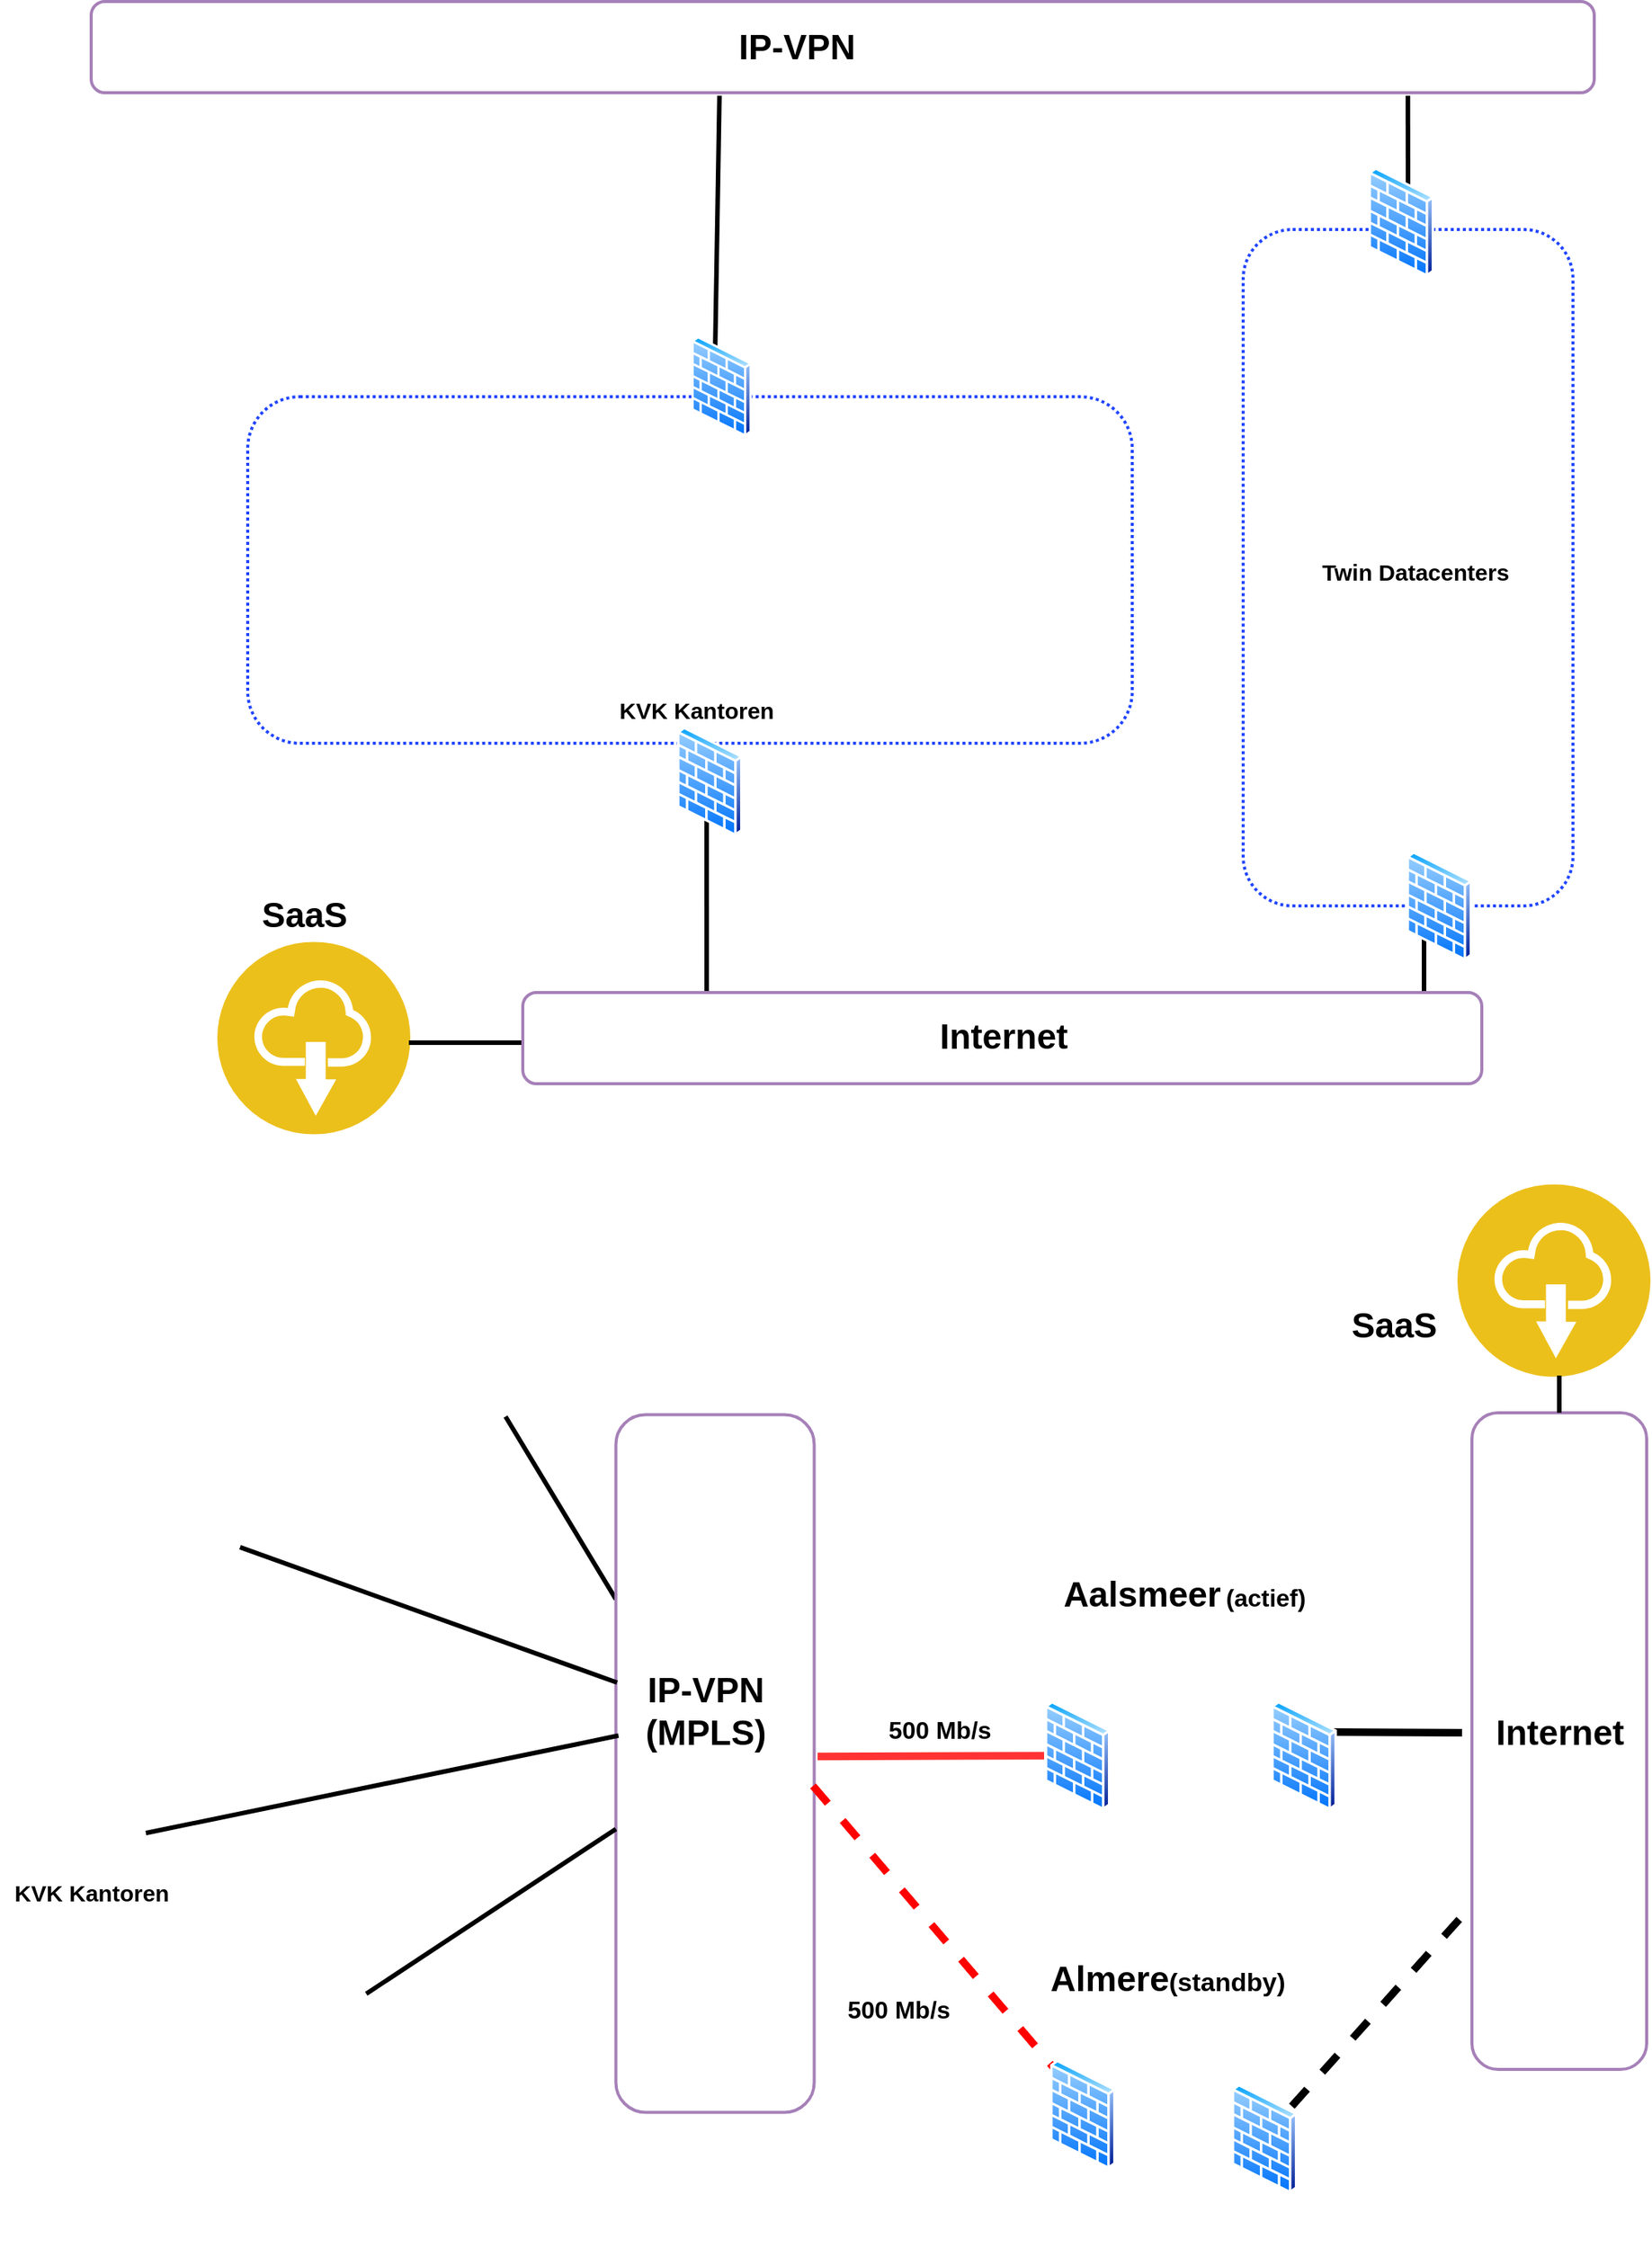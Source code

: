 <mxfile version="20.6.2" type="github">
  <diagram id="3hA0JPDEhd9gc4Itpv3c" name="Pagina-1">
    <mxGraphModel dx="2426" dy="1252" grid="0" gridSize="10" guides="1" tooltips="1" connect="1" arrows="1" fold="1" page="1" pageScale="1" pageWidth="1169" pageHeight="827" math="0" shadow="0">
      <root>
        <mxCell id="0" />
        <mxCell id="1" parent="0" />
        <mxCell id="vR5ajId_hpdWkppUzHqL-19" style="rounded=0;orthogonalLoop=1;jettySize=auto;html=1;exitX=0.418;exitY=1.033;exitDx=0;exitDy=0;fontSize=15;endArrow=none;endFill=0;strokeWidth=3;shadow=0;sketch=0;exitPerimeter=0;" parent="1" source="vR5ajId_hpdWkppUzHqL-29" edge="1">
          <mxGeometry relative="1" as="geometry">
            <mxPoint x="168" y="311.75" as="sourcePoint" />
            <mxPoint x="507" y="328" as="targetPoint" />
          </mxGeometry>
        </mxCell>
        <mxCell id="vR5ajId_hpdWkppUzHqL-31" value="" style="whiteSpace=wrap;html=1;dashed=1;dashPattern=1 1;rounded=1;glass=0;strokeColor=#2146FF;strokeWidth=2;shadow=0;sketch=0;" parent="1" vertex="1">
          <mxGeometry x="200" y="325" width="582" height="228" as="geometry" />
        </mxCell>
        <mxCell id="vR5ajId_hpdWkppUzHqL-13" value="" style="whiteSpace=wrap;html=1;dashed=1;dashPattern=1 1;rounded=1;glass=0;strokeColor=#2146FF;strokeWidth=2;shadow=0;sketch=0;" parent="1" vertex="1">
          <mxGeometry x="855" y="215" width="217" height="445" as="geometry" />
        </mxCell>
        <mxCell id="vR5ajId_hpdWkppUzHqL-5" value="" style="shape=image;html=1;verticalAlign=top;verticalLabelPosition=bottom;labelBackgroundColor=#ffffff;imageAspect=0;aspect=fixed;image=https://cdn4.iconfinder.com/data/icons/travello-basic-ui-1/64/Home-128.png" parent="1" vertex="1">
          <mxGeometry x="532" y="348" width="100" height="100" as="geometry" />
        </mxCell>
        <mxCell id="vR5ajId_hpdWkppUzHqL-9" value="" style="shape=image;html=1;verticalAlign=top;verticalLabelPosition=bottom;labelBackgroundColor=#ffffff;imageAspect=0;aspect=fixed;image=https://cdn4.iconfinder.com/data/icons/ios-web-user-interface-multi-circle-flat-vol-4/512/Building_business_company_house_home_real_estate_state-128.png" parent="1" vertex="1">
          <mxGeometry x="382" y="348" width="128" height="128" as="geometry" />
        </mxCell>
        <mxCell id="vR5ajId_hpdWkppUzHqL-11" value="" style="shape=image;html=1;verticalAlign=top;verticalLabelPosition=bottom;labelBackgroundColor=#ffffff;imageAspect=0;aspect=fixed;image=https://cdn1.iconfinder.com/data/icons/2-building-line-filled/614/Police_Station-128.png" parent="1" vertex="1">
          <mxGeometry x="879" y="244" width="181" height="181" as="geometry" />
        </mxCell>
        <mxCell id="vR5ajId_hpdWkppUzHqL-12" value="" style="shape=image;html=1;verticalAlign=top;verticalLabelPosition=bottom;labelBackgroundColor=#ffffff;imageAspect=0;aspect=fixed;image=https://cdn1.iconfinder.com/data/icons/2-building-line-filled/614/Police_Station-128.png" parent="1" vertex="1">
          <mxGeometry x="882" y="461" width="181" height="181" as="geometry" />
        </mxCell>
        <mxCell id="vR5ajId_hpdWkppUzHqL-14" value="&lt;font style=&quot;font-size: 15px;&quot;&gt;&lt;b&gt;Twin&amp;nbsp;&lt;/b&gt;&lt;/font&gt;&lt;span style=&quot;font-size: 15px;&quot;&gt;&lt;b&gt;Datacenters&lt;/b&gt;&lt;/span&gt;" style="text;html=1;resizable=0;autosize=1;align=center;verticalAlign=middle;points=[];fillColor=none;strokeColor=none;rounded=0;shadow=0;glass=0;dashed=1;dashPattern=1 1;sketch=0;" parent="1" vertex="1">
          <mxGeometry x="897" y="425" width="141" height="30" as="geometry" />
        </mxCell>
        <mxCell id="vR5ajId_hpdWkppUzHqL-15" value="&lt;span style=&quot;font-size: 15px;&quot;&gt;&lt;b&gt;KVK Kantoren&lt;/b&gt;&lt;/span&gt;" style="text;html=1;resizable=0;autosize=1;align=center;verticalAlign=middle;points=[];fillColor=none;strokeColor=none;rounded=0;shadow=0;glass=0;dashed=1;dashPattern=1 1;sketch=0;" parent="1" vertex="1">
          <mxGeometry x="435" y="516" width="120" height="30" as="geometry" />
        </mxCell>
        <mxCell id="vR5ajId_hpdWkppUzHqL-24" style="edgeStyle=none;rounded=0;orthogonalLoop=1;jettySize=auto;html=1;exitX=0.876;exitY=1.033;exitDx=0;exitDy=0;entryX=0.5;entryY=0;entryDx=0;entryDy=0;fontSize=15;endArrow=none;endFill=0;strokeWidth=3;shadow=0;sketch=0;startArrow=none;exitPerimeter=0;" parent="1" edge="1">
          <mxGeometry relative="1" as="geometry">
            <mxPoint x="963.364" y="126.98" as="sourcePoint" />
            <mxPoint x="963.5" y="215" as="targetPoint" />
          </mxGeometry>
        </mxCell>
        <mxCell id="vR5ajId_hpdWkppUzHqL-7" value="" style="shape=image;html=1;verticalAlign=top;verticalLabelPosition=bottom;labelBackgroundColor=#ffffff;imageAspect=0;aspect=fixed;image=https://cdn4.iconfinder.com/data/icons/universal-7/614/20_-_Home-128.png" parent="1" vertex="1">
          <mxGeometry x="653" y="337" width="128" height="128" as="geometry" />
        </mxCell>
        <mxCell id="vR5ajId_hpdWkppUzHqL-1" value="" style="shape=image;html=1;verticalAlign=top;verticalLabelPosition=bottom;labelBackgroundColor=#ffffff;imageAspect=0;aspect=fixed;image=https://cdn1.iconfinder.com/data/icons/unicons-line-vol-1/24/building-128.png" parent="1" vertex="1">
          <mxGeometry x="224" y="346" width="128" height="128" as="geometry" />
        </mxCell>
        <mxCell id="vR5ajId_hpdWkppUzHqL-29" value="" style="whiteSpace=wrap;html=1;rounded=1;shadow=0;glass=0;sketch=0;fontSize=15;strokeColor=#A680B8;strokeWidth=2;" parent="1" vertex="1">
          <mxGeometry x="97" y="65" width="989" height="60" as="geometry" />
        </mxCell>
        <mxCell id="vR5ajId_hpdWkppUzHqL-30" value="" style="whiteSpace=wrap;html=1;rounded=1;shadow=0;glass=0;sketch=0;fontSize=15;strokeColor=#A680B8;strokeWidth=2;" parent="1" vertex="1">
          <mxGeometry x="381" y="717" width="631" height="60" as="geometry" />
        </mxCell>
        <mxCell id="vR5ajId_hpdWkppUzHqL-23" value="&lt;b style=&quot;&quot;&gt;&lt;font style=&quot;font-size: 23px;&quot;&gt;IP-VPN&lt;/font&gt;&lt;/b&gt;" style="text;html=1;resizable=0;autosize=1;align=center;verticalAlign=middle;points=[];fillColor=none;strokeColor=none;rounded=0;shadow=0;glass=0;dashed=1;dashPattern=1 1;sketch=0;" parent="1" vertex="1">
          <mxGeometry x="513" y="75" width="95" height="40" as="geometry" />
        </mxCell>
        <mxCell id="vR5ajId_hpdWkppUzHqL-32" style="rounded=0;orthogonalLoop=1;jettySize=auto;html=1;exitX=0.558;exitY=1.3;exitDx=0;exitDy=0;fontSize=15;endArrow=none;endFill=0;strokeWidth=3;shadow=0;sketch=0;exitPerimeter=0;" parent="1" source="vR5ajId_hpdWkppUzHqL-15" edge="1">
          <mxGeometry relative="1" as="geometry">
            <mxPoint x="527.237" y="583" as="sourcePoint" />
            <mxPoint x="502" y="716" as="targetPoint" />
          </mxGeometry>
        </mxCell>
        <mxCell id="vR5ajId_hpdWkppUzHqL-33" style="edgeStyle=none;rounded=0;orthogonalLoop=1;jettySize=auto;html=1;exitX=0.876;exitY=1.033;exitDx=0;exitDy=0;fontSize=15;endArrow=none;endFill=0;strokeWidth=3;shadow=0;sketch=0;startArrow=none;exitPerimeter=0;" parent="1" edge="1">
          <mxGeometry relative="1" as="geometry">
            <mxPoint x="974.004" y="660" as="sourcePoint" />
            <mxPoint x="974" y="716" as="targetPoint" />
          </mxGeometry>
        </mxCell>
        <mxCell id="vR5ajId_hpdWkppUzHqL-34" value="&lt;span style=&quot;font-size: 23px;&quot;&gt;&lt;b&gt;Internet&lt;/b&gt;&lt;/span&gt;" style="text;html=1;resizable=0;autosize=1;align=center;verticalAlign=middle;points=[];fillColor=none;strokeColor=none;rounded=0;shadow=0;glass=0;dashed=1;dashPattern=1 1;sketch=0;" parent="1" vertex="1">
          <mxGeometry x="646" y="726" width="102" height="40" as="geometry" />
        </mxCell>
        <mxCell id="vSffPIsU94AIsLdu5wni-1" style="rounded=0;orthogonalLoop=1;jettySize=auto;html=1;fontSize=15;endArrow=none;endFill=0;strokeWidth=3;shadow=0;sketch=0;" edge="1" parent="1" source="vSffPIsU94AIsLdu5wni-11" target="vSffPIsU94AIsLdu5wni-13">
          <mxGeometry relative="1" as="geometry">
            <mxPoint x="846" y="857" as="sourcePoint" />
            <mxPoint x="855" y="1032" as="targetPoint" />
          </mxGeometry>
        </mxCell>
        <mxCell id="vSffPIsU94AIsLdu5wni-10" style="edgeStyle=none;rounded=0;orthogonalLoop=1;jettySize=auto;html=1;exitX=0.49;exitY=-0.017;exitDx=0;exitDy=0;entryX=0;entryY=0.586;entryDx=0;entryDy=0;fontSize=15;endArrow=none;endFill=0;strokeWidth=5;shadow=0;sketch=0;startArrow=none;exitPerimeter=0;entryPerimeter=0;strokeColor=#FF3333;" edge="1" parent="1" source="vSffPIsU94AIsLdu5wni-13" target="vSffPIsU94AIsLdu5wni-6">
          <mxGeometry relative="1" as="geometry">
            <mxPoint x="642.004" y="1134" as="sourcePoint" />
            <mxPoint x="705" y="1219" as="targetPoint" />
          </mxGeometry>
        </mxCell>
        <mxCell id="vSffPIsU94AIsLdu5wni-13" value="" style="whiteSpace=wrap;html=1;rounded=1;shadow=0;glass=0;sketch=0;fontSize=15;strokeColor=#A680B8;strokeWidth=2;rotation=90;" vertex="1" parent="1">
          <mxGeometry x="278" y="1159" width="459" height="130.5" as="geometry" />
        </mxCell>
        <mxCell id="vSffPIsU94AIsLdu5wni-14" value="" style="whiteSpace=wrap;html=1;rounded=1;shadow=0;glass=0;sketch=0;fontSize=15;strokeColor=#A680B8;strokeWidth=2;rotation=90;" vertex="1" parent="1">
          <mxGeometry x="847" y="1152" width="432" height="115" as="geometry" />
        </mxCell>
        <mxCell id="vSffPIsU94AIsLdu5wni-15" value="&lt;div&gt;&lt;b style=&quot;&quot;&gt;&lt;font style=&quot;font-size: 23px;&quot;&gt;IP-VPN&lt;/font&gt;&lt;/b&gt;&lt;/div&gt;&lt;div&gt;&lt;b style=&quot;&quot;&gt;&lt;font style=&quot;font-size: 23px;&quot;&gt;(MPLS)&lt;br&gt;&lt;/font&gt;&lt;/b&gt;&lt;/div&gt;" style="text;html=1;resizable=0;autosize=1;align=center;verticalAlign=middle;points=[];fillColor=none;strokeColor=none;rounded=0;shadow=0;glass=0;dashed=1;dashPattern=1 1;sketch=0;" vertex="1" parent="1">
          <mxGeometry x="452" y="1156" width="97" height="67" as="geometry" />
        </mxCell>
        <mxCell id="vSffPIsU94AIsLdu5wni-17" style="edgeStyle=none;rounded=0;orthogonalLoop=1;jettySize=auto;html=1;exitX=1;exitY=0.5;exitDx=0;exitDy=0;fontSize=15;endArrow=none;endFill=0;strokeWidth=5;shadow=0;sketch=0;startArrow=none;fillColor=#f8cecc;strokeColor=#000000;" edge="1" parent="1" source="vSffPIsU94AIsLdu5wni-6">
          <mxGeometry relative="1" as="geometry">
            <mxPoint x="935.004" y="1468" as="sourcePoint" />
            <mxPoint x="999" y="1204" as="targetPoint" />
          </mxGeometry>
        </mxCell>
        <mxCell id="vSffPIsU94AIsLdu5wni-18" value="&lt;span style=&quot;font-size: 23px;&quot;&gt;&lt;b&gt;Internet&lt;/b&gt;&lt;/span&gt;" style="text;html=1;resizable=0;autosize=1;align=center;verticalAlign=middle;points=[];fillColor=none;strokeColor=none;rounded=0;shadow=0;glass=0;dashed=1;dashPattern=1 1;sketch=0;" vertex="1" parent="1">
          <mxGeometry x="1012" y="1183.5" width="102" height="40" as="geometry" />
        </mxCell>
        <mxCell id="vSffPIsU94AIsLdu5wni-4" value="" style="shape=image;html=1;verticalAlign=top;verticalLabelPosition=bottom;labelBackgroundColor=#ffffff;imageAspect=0;aspect=fixed;image=https://cdn4.iconfinder.com/data/icons/travello-basic-ui-1/64/Home-128.png" vertex="1" parent="1">
          <mxGeometry x="43" y="1169" width="100" height="100" as="geometry" />
        </mxCell>
        <mxCell id="vSffPIsU94AIsLdu5wni-5" value="" style="shape=image;html=1;verticalAlign=top;verticalLabelPosition=bottom;labelBackgroundColor=#ffffff;imageAspect=0;aspect=fixed;image=https://cdn4.iconfinder.com/data/icons/ios-web-user-interface-multi-circle-flat-vol-4/512/Building_business_company_house_home_real_estate_state-128.png" vertex="1" parent="1">
          <mxGeometry x="150" y="1354" width="128" height="128" as="geometry" />
        </mxCell>
        <mxCell id="vSffPIsU94AIsLdu5wni-9" value="&lt;span style=&quot;font-size: 15px;&quot;&gt;&lt;b&gt;KVK Kantoren&lt;/b&gt;&lt;/span&gt;" style="text;html=1;resizable=0;autosize=1;align=center;verticalAlign=middle;points=[];fillColor=none;strokeColor=none;rounded=0;shadow=0;glass=0;dashed=1;dashPattern=1 1;sketch=0;" vertex="1" parent="1">
          <mxGeometry x="37" y="1294" width="120" height="30" as="geometry" />
        </mxCell>
        <mxCell id="vSffPIsU94AIsLdu5wni-11" value="" style="shape=image;html=1;verticalAlign=top;verticalLabelPosition=bottom;labelBackgroundColor=#ffffff;imageAspect=0;aspect=fixed;image=https://cdn4.iconfinder.com/data/icons/universal-7/614/20_-_Home-128.png" vertex="1" parent="1">
          <mxGeometry x="267" y="868" width="128" height="128" as="geometry" />
        </mxCell>
        <mxCell id="vSffPIsU94AIsLdu5wni-12" value="" style="shape=image;html=1;verticalAlign=top;verticalLabelPosition=bottom;labelBackgroundColor=#ffffff;imageAspect=0;aspect=fixed;image=https://cdn1.iconfinder.com/data/icons/unicons-line-vol-1/24/building-128.png" vertex="1" parent="1">
          <mxGeometry x="85" y="950" width="128" height="128" as="geometry" />
        </mxCell>
        <mxCell id="vSffPIsU94AIsLdu5wni-24" style="rounded=0;orthogonalLoop=1;jettySize=auto;html=1;fontSize=15;endArrow=none;endFill=0;strokeWidth=3;shadow=0;sketch=0;exitX=0.859;exitY=1.031;exitDx=0;exitDy=0;exitPerimeter=0;entryX=0.384;entryY=0.994;entryDx=0;entryDy=0;entryPerimeter=0;" edge="1" parent="1" source="vSffPIsU94AIsLdu5wni-12" target="vSffPIsU94AIsLdu5wni-13">
          <mxGeometry relative="1" as="geometry">
            <mxPoint x="379.652" y="1006" as="sourcePoint" />
            <mxPoint x="452.25" y="1126.209" as="targetPoint" />
          </mxGeometry>
        </mxCell>
        <mxCell id="vSffPIsU94AIsLdu5wni-25" style="rounded=0;orthogonalLoop=1;jettySize=auto;html=1;fontSize=15;endArrow=none;endFill=0;strokeWidth=3;shadow=0;sketch=0;exitX=0.9;exitY=1.01;exitDx=0;exitDy=0;exitPerimeter=0;entryX=0.46;entryY=0.987;entryDx=0;entryDy=0;entryPerimeter=0;" edge="1" parent="1" source="vSffPIsU94AIsLdu5wni-4" target="vSffPIsU94AIsLdu5wni-13">
          <mxGeometry relative="1" as="geometry">
            <mxPoint x="204.952" y="1091.968" as="sourcePoint" />
            <mxPoint x="453.033" y="1181.006" as="targetPoint" />
          </mxGeometry>
        </mxCell>
        <mxCell id="vSffPIsU94AIsLdu5wni-26" style="rounded=0;orthogonalLoop=1;jettySize=auto;html=1;fontSize=15;endArrow=none;endFill=0;strokeWidth=3;shadow=0;sketch=0;" edge="1" parent="1" source="vSffPIsU94AIsLdu5wni-5" target="vSffPIsU94AIsLdu5wni-13">
          <mxGeometry relative="1" as="geometry">
            <mxPoint x="143" y="1280" as="sourcePoint" />
            <mxPoint x="453.947" y="1215.89" as="targetPoint" />
          </mxGeometry>
        </mxCell>
        <mxCell id="vSffPIsU94AIsLdu5wni-6" value="" style="shape=image;html=1;verticalAlign=top;verticalLabelPosition=bottom;labelBackgroundColor=#ffffff;imageAspect=0;aspect=fixed;image=https://cdn1.iconfinder.com/data/icons/2-building-line-filled/614/Police_Station-128.png" vertex="1" parent="1">
          <mxGeometry x="724" y="1113" width="181" height="181" as="geometry" />
        </mxCell>
        <mxCell id="vSffPIsU94AIsLdu5wni-7" value="" style="shape=image;html=1;verticalAlign=top;verticalLabelPosition=bottom;labelBackgroundColor=#ffffff;imageAspect=0;aspect=fixed;image=https://cdn1.iconfinder.com/data/icons/2-building-line-filled/614/Police_Station-128.png" vertex="1" parent="1">
          <mxGeometry x="718" y="1361" width="181" height="181" as="geometry" />
        </mxCell>
        <mxCell id="vSffPIsU94AIsLdu5wni-28" value="&lt;span style=&quot;font-size: 23px;&quot;&gt;&lt;b&gt;Aalsmeer&lt;/b&gt;&lt;/span&gt; &lt;b&gt;&lt;font style=&quot;font-size: 16px;&quot;&gt;(actief)&lt;/font&gt;&lt;/b&gt;" style="text;html=1;resizable=0;autosize=1;align=center;verticalAlign=middle;points=[];fillColor=none;strokeColor=none;rounded=0;shadow=0;glass=0;dashed=1;dashPattern=1 1;sketch=0;" vertex="1" parent="1">
          <mxGeometry x="727.5" y="1093" width="177" height="40" as="geometry" />
        </mxCell>
        <mxCell id="vSffPIsU94AIsLdu5wni-29" value="&lt;span style=&quot;font-size: 23px;&quot;&gt;&lt;b&gt;Almere&lt;/b&gt;&lt;/span&gt;&lt;b&gt;&lt;font style=&quot;font-size: 17px;&quot;&gt;(standby)&lt;/font&gt;&lt;/b&gt;" style="text;html=1;resizable=0;autosize=1;align=center;verticalAlign=middle;points=[];fillColor=none;strokeColor=none;rounded=0;shadow=0;glass=0;dashed=1;dashPattern=1 1;sketch=0;" vertex="1" parent="1">
          <mxGeometry x="719" y="1346" width="172" height="40" as="geometry" />
        </mxCell>
        <mxCell id="vSffPIsU94AIsLdu5wni-30" style="edgeStyle=none;rounded=0;orthogonalLoop=1;jettySize=auto;html=1;exitX=1;exitY=0.5;exitDx=0;exitDy=0;fontSize=15;endArrow=none;endFill=0;strokeWidth=5;shadow=0;sketch=0;startArrow=none;fillColor=#f8cecc;strokeColor=#000000;entryX=0.75;entryY=1;entryDx=0;entryDy=0;dashed=1;" edge="1" parent="1" target="vSffPIsU94AIsLdu5wni-14">
          <mxGeometry relative="1" as="geometry">
            <mxPoint x="867" y="1472" as="sourcePoint" />
            <mxPoint x="961" y="1472.5" as="targetPoint" />
          </mxGeometry>
        </mxCell>
        <mxCell id="vSffPIsU94AIsLdu5wni-31" style="edgeStyle=none;rounded=0;orthogonalLoop=1;jettySize=auto;html=1;exitX=0.532;exitY=0.006;exitDx=0;exitDy=0;entryX=0.26;entryY=0.575;entryDx=0;entryDy=0;fontSize=15;endArrow=none;endFill=0;strokeWidth=5;shadow=0;sketch=0;startArrow=none;exitPerimeter=0;entryPerimeter=0;dashed=1;strokeColor=#FF0000;" edge="1" parent="1" source="vSffPIsU94AIsLdu5wni-13" target="vSffPIsU94AIsLdu5wni-7">
          <mxGeometry relative="1" as="geometry">
            <mxPoint x="574.968" y="1341.59" as="sourcePoint" />
            <mxPoint x="724" y="1340.996" as="targetPoint" />
          </mxGeometry>
        </mxCell>
        <mxCell id="vSffPIsU94AIsLdu5wni-32" value="500 Mb/s" style="text;html=1;resizable=0;autosize=1;align=center;verticalAlign=middle;points=[];fillColor=none;strokeColor=none;rounded=0;shadow=0;glass=0;dashed=1;dashPattern=1 1;sketch=0;fontSize=16;fontStyle=1" vertex="1" parent="1">
          <mxGeometry x="612" y="1186" width="86" height="31" as="geometry" />
        </mxCell>
        <mxCell id="vSffPIsU94AIsLdu5wni-33" value="500 Mb/s" style="text;html=1;resizable=0;autosize=1;align=center;verticalAlign=middle;points=[];fillColor=none;strokeColor=none;rounded=0;shadow=0;glass=0;dashed=1;dashPattern=1 1;sketch=0;fontSize=16;fontStyle=1" vertex="1" parent="1">
          <mxGeometry x="585" y="1370" width="86" height="31" as="geometry" />
        </mxCell>
        <mxCell id="vSffPIsU94AIsLdu5wni-34" value="" style="aspect=fixed;perimeter=ellipsePerimeter;html=1;align=center;shadow=0;dashed=0;fontColor=#4277BB;labelBackgroundColor=#ffffff;fontSize=12;spacingTop=3;image;image=img/lib/ibm/applications/saas_applications.svg;" vertex="1" parent="1">
          <mxGeometry x="180" y="683.5" width="127" height="127" as="geometry" />
        </mxCell>
        <mxCell id="vSffPIsU94AIsLdu5wni-35" style="rounded=0;orthogonalLoop=1;jettySize=auto;html=1;fontSize=15;endArrow=none;endFill=0;strokeWidth=3;shadow=0;sketch=0;" edge="1" parent="1">
          <mxGeometry relative="1" as="geometry">
            <mxPoint x="306" y="750" as="sourcePoint" />
            <mxPoint x="380.04" y="750" as="targetPoint" />
          </mxGeometry>
        </mxCell>
        <mxCell id="vSffPIsU94AIsLdu5wni-36" value="&lt;span style=&quot;font-size: 23px;&quot;&gt;&lt;b&gt;SaaS&lt;/b&gt;&lt;/span&gt;" style="text;html=1;resizable=0;autosize=1;align=center;verticalAlign=middle;points=[];fillColor=none;strokeColor=none;rounded=0;shadow=0;glass=0;dashed=1;dashPattern=1 1;sketch=0;" vertex="1" parent="1">
          <mxGeometry x="200" y="646" width="74" height="40" as="geometry" />
        </mxCell>
        <mxCell id="vSffPIsU94AIsLdu5wni-37" value="" style="aspect=fixed;perimeter=ellipsePerimeter;html=1;align=center;shadow=0;dashed=0;spacingTop=3;image;image=img/lib/active_directory/firewall.svg;fontSize=17;" vertex="1" parent="1">
          <mxGeometry x="491.5" y="285" width="40.5" height="66.39" as="geometry" />
        </mxCell>
        <mxCell id="vSffPIsU94AIsLdu5wni-38" value="" style="aspect=fixed;perimeter=ellipsePerimeter;html=1;align=center;shadow=0;dashed=0;spacingTop=3;image;image=img/lib/active_directory/firewall.svg;fontSize=17;" vertex="1" parent="1">
          <mxGeometry x="482" y="542" width="44" height="72.13" as="geometry" />
        </mxCell>
        <mxCell id="vSffPIsU94AIsLdu5wni-39" value="" style="aspect=fixed;perimeter=ellipsePerimeter;html=1;align=center;shadow=0;dashed=0;spacingTop=3;image;image=img/lib/active_directory/firewall.svg;fontSize=17;" vertex="1" parent="1">
          <mxGeometry x="962" y="624" width="44" height="72.13" as="geometry" />
        </mxCell>
        <mxCell id="vSffPIsU94AIsLdu5wni-41" value="" style="aspect=fixed;perimeter=ellipsePerimeter;html=1;align=center;shadow=0;dashed=0;spacingTop=3;image;image=img/lib/active_directory/firewall.svg;fontSize=17;" vertex="1" parent="1">
          <mxGeometry x="937" y="174" width="44" height="72.13" as="geometry" />
        </mxCell>
        <mxCell id="vSffPIsU94AIsLdu5wni-42" value="" style="aspect=fixed;perimeter=ellipsePerimeter;html=1;align=center;shadow=0;dashed=0;spacingTop=3;image;image=img/lib/active_directory/firewall.svg;fontSize=17;" vertex="1" parent="1">
          <mxGeometry x="724" y="1182.93" width="44" height="72.13" as="geometry" />
        </mxCell>
        <mxCell id="vSffPIsU94AIsLdu5wni-43" value="" style="aspect=fixed;perimeter=ellipsePerimeter;html=1;align=center;shadow=0;dashed=0;spacingTop=3;image;image=img/lib/active_directory/firewall.svg;fontSize=17;" vertex="1" parent="1">
          <mxGeometry x="873" y="1182.93" width="44" height="72.13" as="geometry" />
        </mxCell>
        <mxCell id="vSffPIsU94AIsLdu5wni-44" value="" style="aspect=fixed;perimeter=ellipsePerimeter;html=1;align=center;shadow=0;dashed=0;spacingTop=3;image;image=img/lib/active_directory/firewall.svg;fontSize=17;" vertex="1" parent="1">
          <mxGeometry x="727.5" y="1419" width="44" height="72.13" as="geometry" />
        </mxCell>
        <mxCell id="vSffPIsU94AIsLdu5wni-45" value="" style="aspect=fixed;perimeter=ellipsePerimeter;html=1;align=center;shadow=0;dashed=0;spacingTop=3;image;image=img/lib/active_directory/firewall.svg;fontSize=17;" vertex="1" parent="1">
          <mxGeometry x="847" y="1435" width="44" height="72.13" as="geometry" />
        </mxCell>
        <mxCell id="vSffPIsU94AIsLdu5wni-46" value="" style="aspect=fixed;perimeter=ellipsePerimeter;html=1;align=center;shadow=0;dashed=0;fontColor=#4277BB;labelBackgroundColor=#ffffff;fontSize=12;spacingTop=3;image;image=img/lib/ibm/applications/saas_applications.svg;" vertex="1" parent="1">
          <mxGeometry x="996" y="843" width="127" height="127" as="geometry" />
        </mxCell>
        <mxCell id="vSffPIsU94AIsLdu5wni-47" style="rounded=0;orthogonalLoop=1;jettySize=auto;html=1;fontSize=15;endArrow=none;endFill=0;strokeWidth=3;shadow=0;sketch=0;exitX=0;exitY=0.5;exitDx=0;exitDy=0;" edge="1" parent="1" source="vSffPIsU94AIsLdu5wni-14">
          <mxGeometry relative="1" as="geometry">
            <mxPoint x="991" y="965" as="sourcePoint" />
            <mxPoint x="1063" y="969" as="targetPoint" />
          </mxGeometry>
        </mxCell>
        <mxCell id="vSffPIsU94AIsLdu5wni-48" value="&lt;span style=&quot;font-size: 23px;&quot;&gt;&lt;b&gt;SaaS&lt;/b&gt;&lt;/span&gt;" style="text;html=1;resizable=0;autosize=1;align=center;verticalAlign=middle;points=[];fillColor=none;strokeColor=none;rounded=0;shadow=0;glass=0;dashed=1;dashPattern=1 1;sketch=0;" vertex="1" parent="1">
          <mxGeometry x="917" y="916" width="74" height="40" as="geometry" />
        </mxCell>
      </root>
    </mxGraphModel>
  </diagram>
</mxfile>
